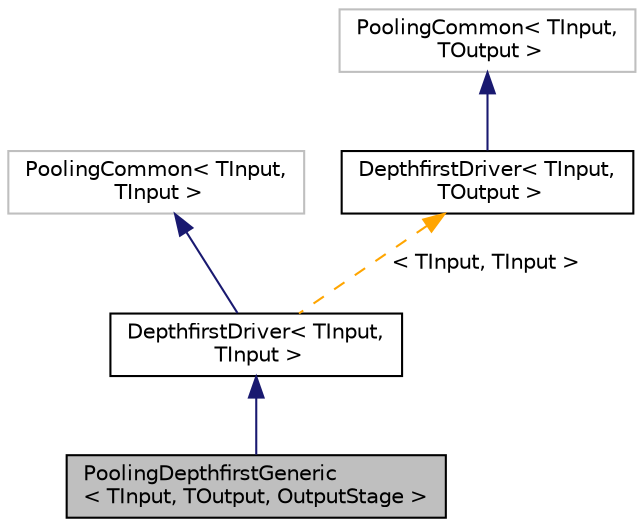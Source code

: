 digraph "PoolingDepthfirstGeneric&lt; TInput, TOutput, OutputStage &gt;"
{
 // LATEX_PDF_SIZE
  edge [fontname="Helvetica",fontsize="10",labelfontname="Helvetica",labelfontsize="10"];
  node [fontname="Helvetica",fontsize="10",shape=record];
  Node1 [label="PoolingDepthfirstGeneric\l\< TInput, TOutput, OutputStage \>",height=0.2,width=0.4,color="black", fillcolor="grey75", style="filled", fontcolor="black",tooltip=" "];
  Node2 -> Node1 [dir="back",color="midnightblue",fontsize="10",style="solid",fontname="Helvetica"];
  Node2 [label="DepthfirstDriver\< TInput,\l TInput \>",height=0.2,width=0.4,color="black", fillcolor="white", style="filled",URL="$classarm__conv_1_1pooling_1_1_depthfirst_driver.xhtml",tooltip=" "];
  Node3 -> Node2 [dir="back",color="midnightblue",fontsize="10",style="solid",fontname="Helvetica"];
  Node3 [label="PoolingCommon\< TInput,\l TInput  \>",height=0.2,width=0.4,color="grey75", fillcolor="white", style="filled",tooltip=" "];
  Node4 -> Node2 [dir="back",color="orange",fontsize="10",style="dashed",label=" \< TInput, TInput \>" ,fontname="Helvetica"];
  Node4 [label="DepthfirstDriver\< TInput,\l TOutput \>",height=0.2,width=0.4,color="black", fillcolor="white", style="filled",URL="$classarm__conv_1_1pooling_1_1_depthfirst_driver.xhtml",tooltip=" "];
  Node5 -> Node4 [dir="back",color="midnightblue",fontsize="10",style="solid",fontname="Helvetica"];
  Node5 [label="PoolingCommon\< TInput,\l TOutput \>",height=0.2,width=0.4,color="grey75", fillcolor="white", style="filled",tooltip=" "];
}
